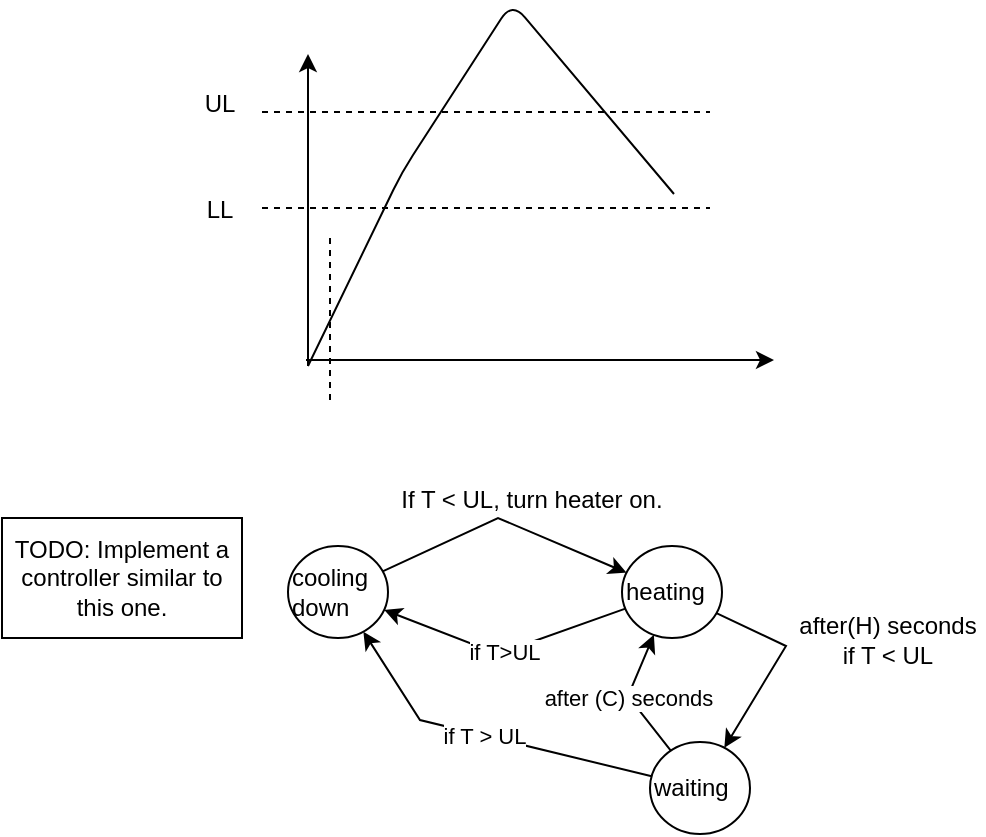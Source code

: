 <mxfile compressed="false" version="13.5.1" type="device">
  <diagram id="1IEk_Nb3fTFsxIXIZDjR" name="Page-1">
    <mxGraphModel dx="1213" dy="893" grid="0" gridSize="10" guides="1" tooltips="1" connect="1" arrows="1" fold="1" page="0" pageScale="1" pageWidth="850" pageHeight="1100" math="1" shadow="0">
      <root>
        <mxCell id="0" />
        <mxCell id="1" parent="0" />
        <mxCell id="uW7ezQgV0k-P454FJZdh-2" value="" style="endArrow=classic;html=1;" edge="1" parent="1">
          <mxGeometry width="50" height="50" relative="1" as="geometry">
            <mxPoint x="20" y="-175" as="sourcePoint" />
            <mxPoint x="20" y="-331" as="targetPoint" />
          </mxGeometry>
        </mxCell>
        <mxCell id="uW7ezQgV0k-P454FJZdh-3" value="" style="endArrow=classic;html=1;" edge="1" parent="1">
          <mxGeometry width="50" height="50" relative="1" as="geometry">
            <mxPoint x="19" y="-178" as="sourcePoint" />
            <mxPoint x="253" y="-178" as="targetPoint" />
          </mxGeometry>
        </mxCell>
        <mxCell id="uW7ezQgV0k-P454FJZdh-4" value="" style="endArrow=none;html=1;" edge="1" parent="1">
          <mxGeometry width="50" height="50" relative="1" as="geometry">
            <mxPoint x="20" y="-175" as="sourcePoint" />
            <mxPoint x="203" y="-261" as="targetPoint" />
            <Array as="points">
              <mxPoint x="67" y="-272" />
              <mxPoint x="122" y="-357" />
            </Array>
          </mxGeometry>
        </mxCell>
        <mxCell id="uW7ezQgV0k-P454FJZdh-6" value="" style="endArrow=none;html=1;dashed=1;" edge="1" parent="1">
          <mxGeometry width="50" height="50" relative="1" as="geometry">
            <mxPoint x="-3" y="-302" as="sourcePoint" />
            <mxPoint x="221" y="-302" as="targetPoint" />
          </mxGeometry>
        </mxCell>
        <mxCell id="uW7ezQgV0k-P454FJZdh-7" value="" style="endArrow=none;html=1;dashed=1;" edge="1" parent="1">
          <mxGeometry width="50" height="50" relative="1" as="geometry">
            <mxPoint x="-3" y="-254.0" as="sourcePoint" />
            <mxPoint x="221" y="-254.0" as="targetPoint" />
          </mxGeometry>
        </mxCell>
        <mxCell id="uW7ezQgV0k-P454FJZdh-8" value="UL" style="text;html=1;strokeColor=none;fillColor=none;align=center;verticalAlign=middle;whiteSpace=wrap;rounded=0;" vertex="1" parent="1">
          <mxGeometry x="-44" y="-316" width="40" height="20" as="geometry" />
        </mxCell>
        <mxCell id="uW7ezQgV0k-P454FJZdh-10" value="LL" style="text;html=1;strokeColor=none;fillColor=none;align=center;verticalAlign=middle;whiteSpace=wrap;rounded=0;" vertex="1" parent="1">
          <mxGeometry x="-44" y="-263" width="40" height="20" as="geometry" />
        </mxCell>
        <mxCell id="uW7ezQgV0k-P454FJZdh-11" value="" style="endArrow=none;html=1;dashed=1;" edge="1" parent="1">
          <mxGeometry width="50" height="50" relative="1" as="geometry">
            <mxPoint x="31" y="-158" as="sourcePoint" />
            <mxPoint x="31" y="-239" as="targetPoint" />
          </mxGeometry>
        </mxCell>
        <mxCell id="uW7ezQgV0k-P454FJZdh-12" value="&lt;br&gt;If T &amp;lt; UL, turn heater on." style="text;html=1;strokeColor=none;fillColor=none;align=center;verticalAlign=middle;whiteSpace=wrap;rounded=0;" vertex="1" parent="1">
          <mxGeometry x="32" y="-129" width="200" height="26" as="geometry" />
        </mxCell>
        <mxCell id="uW7ezQgV0k-P454FJZdh-15" style="rounded=0;orthogonalLoop=1;jettySize=auto;html=1;" edge="1" parent="1" source="uW7ezQgV0k-P454FJZdh-13" target="uW7ezQgV0k-P454FJZdh-14">
          <mxGeometry relative="1" as="geometry">
            <Array as="points">
              <mxPoint x="115" y="-99" />
            </Array>
          </mxGeometry>
        </mxCell>
        <mxCell id="uW7ezQgV0k-P454FJZdh-13" value="cooling down" style="ellipse;whiteSpace=wrap;html=1;align=left;" vertex="1" parent="1">
          <mxGeometry x="10" y="-85" width="50" height="46" as="geometry" />
        </mxCell>
        <mxCell id="uW7ezQgV0k-P454FJZdh-16" style="edgeStyle=none;rounded=0;orthogonalLoop=1;jettySize=auto;html=1;" edge="1" parent="1" source="uW7ezQgV0k-P454FJZdh-14" target="uW7ezQgV0k-P454FJZdh-19">
          <mxGeometry relative="1" as="geometry">
            <mxPoint x="232" y="1" as="targetPoint" />
            <Array as="points">
              <mxPoint x="259" y="-35" />
            </Array>
          </mxGeometry>
        </mxCell>
        <mxCell id="uW7ezQgV0k-P454FJZdh-18" value="if T&amp;gt;UL" style="edgeStyle=none;rounded=0;orthogonalLoop=1;jettySize=auto;html=1;" edge="1" parent="1" source="uW7ezQgV0k-P454FJZdh-14" target="uW7ezQgV0k-P454FJZdh-13">
          <mxGeometry relative="1" as="geometry">
            <Array as="points">
              <mxPoint x="115" y="-31" />
            </Array>
          </mxGeometry>
        </mxCell>
        <mxCell id="uW7ezQgV0k-P454FJZdh-14" value="heating" style="ellipse;whiteSpace=wrap;html=1;align=left;" vertex="1" parent="1">
          <mxGeometry x="177" y="-85" width="50" height="46" as="geometry" />
        </mxCell>
        <mxCell id="uW7ezQgV0k-P454FJZdh-17" value="after(H) seconds&lt;br&gt;if T &amp;lt; UL" style="text;html=1;strokeColor=none;fillColor=none;align=center;verticalAlign=middle;whiteSpace=wrap;rounded=0;" vertex="1" parent="1">
          <mxGeometry x="262" y="-57" width="96" height="37" as="geometry" />
        </mxCell>
        <mxCell id="uW7ezQgV0k-P454FJZdh-20" value="if T &amp;gt; UL" style="edgeStyle=none;rounded=0;orthogonalLoop=1;jettySize=auto;html=1;" edge="1" parent="1" source="uW7ezQgV0k-P454FJZdh-19" target="uW7ezQgV0k-P454FJZdh-13">
          <mxGeometry relative="1" as="geometry">
            <Array as="points">
              <mxPoint x="76" y="2" />
            </Array>
          </mxGeometry>
        </mxCell>
        <mxCell id="uW7ezQgV0k-P454FJZdh-21" value="after (C) seconds" style="edgeStyle=none;rounded=0;orthogonalLoop=1;jettySize=auto;html=1;" edge="1" parent="1" source="uW7ezQgV0k-P454FJZdh-19" target="uW7ezQgV0k-P454FJZdh-14">
          <mxGeometry relative="1" as="geometry">
            <Array as="points">
              <mxPoint x="180" y="-10" />
            </Array>
          </mxGeometry>
        </mxCell>
        <mxCell id="uW7ezQgV0k-P454FJZdh-19" value="waiting" style="ellipse;whiteSpace=wrap;html=1;align=left;" vertex="1" parent="1">
          <mxGeometry x="191" y="13" width="50" height="46" as="geometry" />
        </mxCell>
        <mxCell id="uW7ezQgV0k-P454FJZdh-22" value="TODO: Implement a controller similar to this one." style="rounded=0;whiteSpace=wrap;html=1;align=center;" vertex="1" parent="1">
          <mxGeometry x="-133" y="-99" width="120" height="60" as="geometry" />
        </mxCell>
      </root>
    </mxGraphModel>
  </diagram>
</mxfile>
